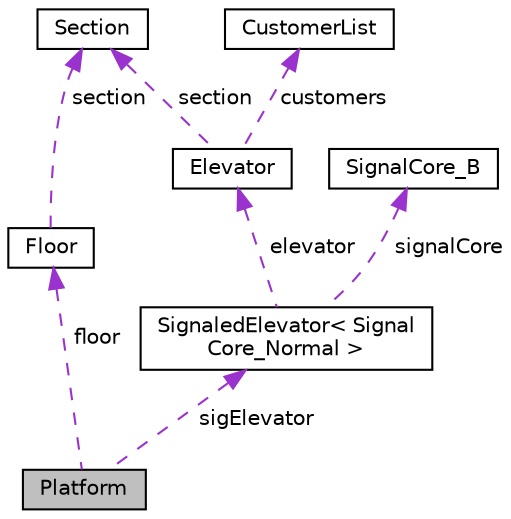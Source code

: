 digraph "Platform"
{
  edge [fontname="Helvetica",fontsize="10",labelfontname="Helvetica",labelfontsize="10"];
  node [fontname="Helvetica",fontsize="10",shape=record];
  Node1 [label="Platform",height=0.2,width=0.4,color="black", fillcolor="grey75", style="filled", fontcolor="black"];
  Node2 -> Node1 [dir="back",color="darkorchid3",fontsize="10",style="dashed",label=" floor" ,fontname="Helvetica"];
  Node2 [label="Floor",height=0.2,width=0.4,color="black", fillcolor="white", style="filled",URL="$classFloor.html"];
  Node3 -> Node2 [dir="back",color="darkorchid3",fontsize="10",style="dashed",label=" section" ,fontname="Helvetica"];
  Node3 [label="Section",height=0.2,width=0.4,color="black", fillcolor="white", style="filled",URL="$classSection.html"];
  Node4 -> Node1 [dir="back",color="darkorchid3",fontsize="10",style="dashed",label=" sigElevator" ,fontname="Helvetica"];
  Node4 [label="SignaledElevator\< Signal\lCore_Normal \>",height=0.2,width=0.4,color="black", fillcolor="white", style="filled",URL="$classSignaledElevator.html"];
  Node5 -> Node4 [dir="back",color="darkorchid3",fontsize="10",style="dashed",label=" elevator" ,fontname="Helvetica"];
  Node5 [label="Elevator",height=0.2,width=0.4,color="black", fillcolor="white", style="filled",URL="$classElevator.html"];
  Node6 -> Node5 [dir="back",color="darkorchid3",fontsize="10",style="dashed",label=" customers" ,fontname="Helvetica"];
  Node6 [label="CustomerList",height=0.2,width=0.4,color="black", fillcolor="white", style="filled",URL="$classCustomerList.html"];
  Node3 -> Node5 [dir="back",color="darkorchid3",fontsize="10",style="dashed",label=" section" ,fontname="Helvetica"];
  Node7 -> Node4 [dir="back",color="darkorchid3",fontsize="10",style="dashed",label=" signalCore" ,fontname="Helvetica"];
  Node7 [label="SignalCore_B",height=0.2,width=0.4,color="black", fillcolor="white", style="filled",URL="$classSignalCore__B.html",tooltip="a base class with defined interface for the signal core "];
}
